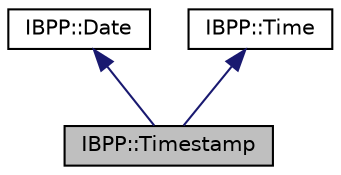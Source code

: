 digraph "IBPP::Timestamp"
{
 // LATEX_PDF_SIZE
  edge [fontname="Helvetica",fontsize="10",labelfontname="Helvetica",labelfontsize="10"];
  node [fontname="Helvetica",fontsize="10",shape=record];
  Node1 [label="IBPP::Timestamp",height=0.2,width=0.4,color="black", fillcolor="grey75", style="filled", fontcolor="black",tooltip=" "];
  Node2 -> Node1 [dir="back",color="midnightblue",fontsize="10",style="solid",fontname="Helvetica"];
  Node2 [label="IBPP::Date",height=0.2,width=0.4,color="black", fillcolor="white", style="filled",URL="$classIBPP_1_1Date.html",tooltip=" "];
  Node3 -> Node1 [dir="back",color="midnightblue",fontsize="10",style="solid",fontname="Helvetica"];
  Node3 [label="IBPP::Time",height=0.2,width=0.4,color="black", fillcolor="white", style="filled",URL="$classIBPP_1_1Time.html",tooltip=" "];
}
